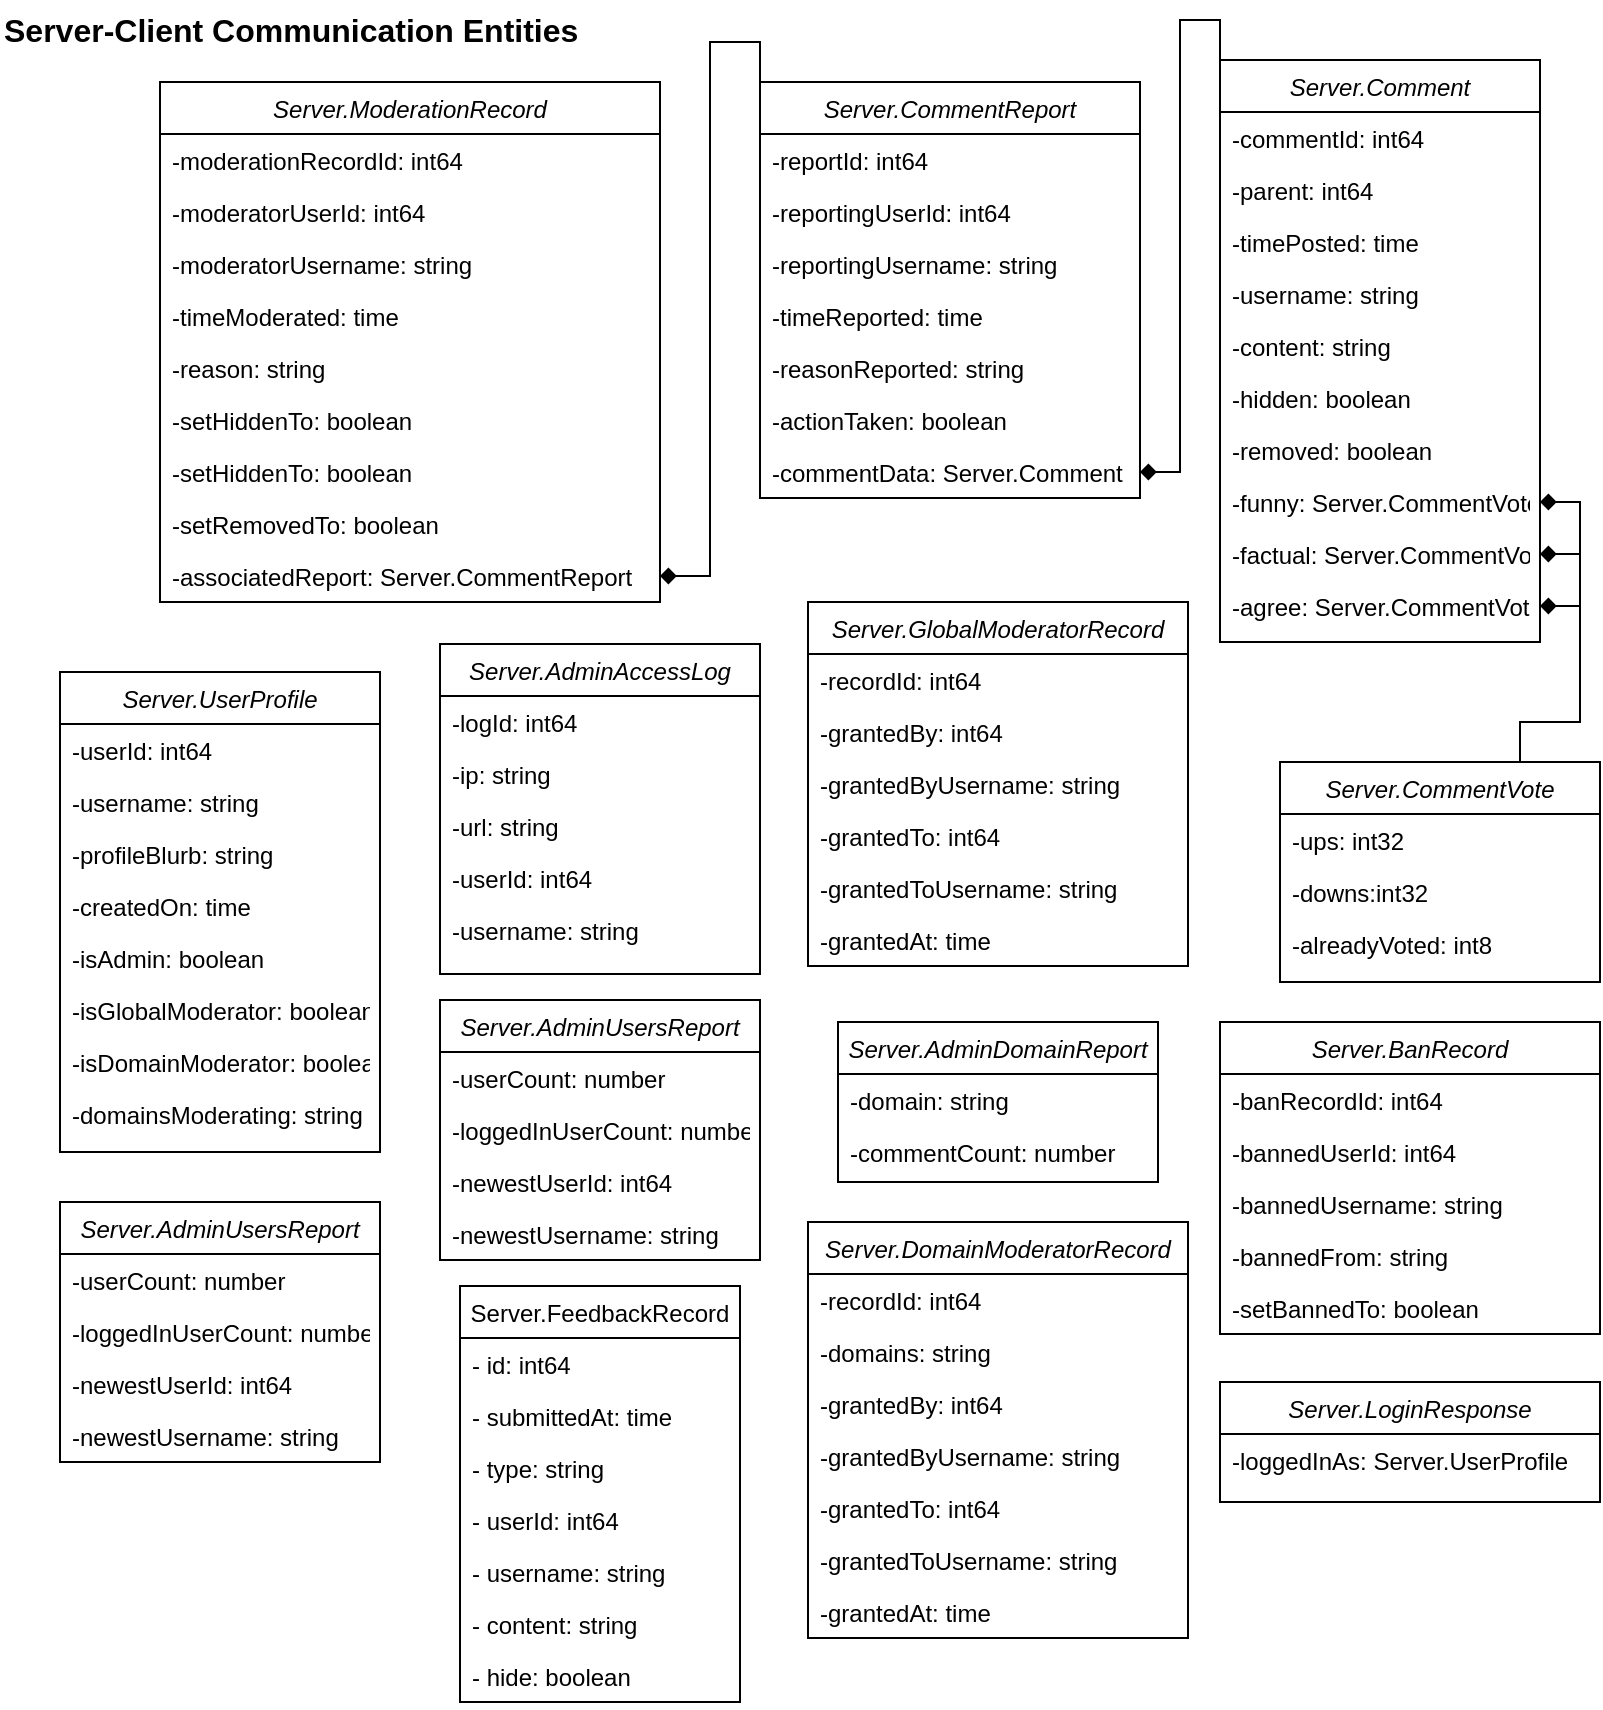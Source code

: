 <mxfile version="20.5.3" type="device"><diagram id="C5RBs43oDa-KdzZeNtuy" name="Page-1"><mxGraphModel dx="495" dy="511" grid="1" gridSize="10" guides="1" tooltips="1" connect="1" arrows="1" fold="1" page="1" pageScale="1" pageWidth="827" pageHeight="1169" math="0" shadow="0"><root><mxCell id="WIyWlLk6GJQsqaUBKTNV-0"/><mxCell id="WIyWlLk6GJQsqaUBKTNV-1" parent="WIyWlLk6GJQsqaUBKTNV-0"/><mxCell id="zkfFHV4jXpPFQw0GAbJ--0" value="Server.CommentVote" style="swimlane;fontStyle=2;align=center;verticalAlign=top;childLayout=stackLayout;horizontal=1;startSize=26;horizontalStack=0;resizeParent=1;resizeLast=0;collapsible=1;marginBottom=0;rounded=0;shadow=0;strokeWidth=1;" parent="WIyWlLk6GJQsqaUBKTNV-1" vertex="1"><mxGeometry x="650" y="390" width="160" height="110" as="geometry"><mxRectangle x="230" y="140" width="160" height="26" as="alternateBounds"/></mxGeometry></mxCell><mxCell id="zkfFHV4jXpPFQw0GAbJ--1" value="-ups: int32" style="text;align=left;verticalAlign=top;spacingLeft=4;spacingRight=4;overflow=hidden;rotatable=0;points=[[0,0.5],[1,0.5]];portConstraint=eastwest;" parent="zkfFHV4jXpPFQw0GAbJ--0" vertex="1"><mxGeometry y="26" width="160" height="26" as="geometry"/></mxCell><mxCell id="zkfFHV4jXpPFQw0GAbJ--2" value="-downs:int32" style="text;align=left;verticalAlign=top;spacingLeft=4;spacingRight=4;overflow=hidden;rotatable=0;points=[[0,0.5],[1,0.5]];portConstraint=eastwest;rounded=0;shadow=0;html=0;" parent="zkfFHV4jXpPFQw0GAbJ--0" vertex="1"><mxGeometry y="52" width="160" height="26" as="geometry"/></mxCell><mxCell id="zkfFHV4jXpPFQw0GAbJ--3" value="-alreadyVoted: int8" style="text;align=left;verticalAlign=top;spacingLeft=4;spacingRight=4;overflow=hidden;rotatable=0;points=[[0,0.5],[1,0.5]];portConstraint=eastwest;rounded=0;shadow=0;html=0;" parent="zkfFHV4jXpPFQw0GAbJ--0" vertex="1"><mxGeometry y="78" width="160" height="26" as="geometry"/></mxCell><mxCell id="68o97sWEGDlnoAsk_kCn-0" value="Server.Comment" style="swimlane;fontStyle=2;align=center;verticalAlign=top;childLayout=stackLayout;horizontal=1;startSize=26;horizontalStack=0;resizeParent=1;resizeLast=0;collapsible=1;marginBottom=0;rounded=0;shadow=0;strokeWidth=1;" parent="WIyWlLk6GJQsqaUBKTNV-1" vertex="1"><mxGeometry x="620" y="39" width="160" height="291" as="geometry"><mxRectangle x="230" y="140" width="160" height="26" as="alternateBounds"/></mxGeometry></mxCell><mxCell id="68o97sWEGDlnoAsk_kCn-1" value="-commentId: int64" style="text;align=left;verticalAlign=top;spacingLeft=4;spacingRight=4;overflow=hidden;rotatable=0;points=[[0,0.5],[1,0.5]];portConstraint=eastwest;" parent="68o97sWEGDlnoAsk_kCn-0" vertex="1"><mxGeometry y="26" width="160" height="26" as="geometry"/></mxCell><mxCell id="68o97sWEGDlnoAsk_kCn-15" value="-parent: int64" style="text;align=left;verticalAlign=top;spacingLeft=4;spacingRight=4;overflow=hidden;rotatable=0;points=[[0,0.5],[1,0.5]];portConstraint=eastwest;rounded=0;shadow=0;html=0;" parent="68o97sWEGDlnoAsk_kCn-0" vertex="1"><mxGeometry y="52" width="160" height="26" as="geometry"/></mxCell><mxCell id="68o97sWEGDlnoAsk_kCn-2" value="-timePosted: time" style="text;align=left;verticalAlign=top;spacingLeft=4;spacingRight=4;overflow=hidden;rotatable=0;points=[[0,0.5],[1,0.5]];portConstraint=eastwest;rounded=0;shadow=0;html=0;" parent="68o97sWEGDlnoAsk_kCn-0" vertex="1"><mxGeometry y="78" width="160" height="26" as="geometry"/></mxCell><mxCell id="68o97sWEGDlnoAsk_kCn-3" value="-username: string" style="text;align=left;verticalAlign=top;spacingLeft=4;spacingRight=4;overflow=hidden;rotatable=0;points=[[0,0.5],[1,0.5]];portConstraint=eastwest;rounded=0;shadow=0;html=0;" parent="68o97sWEGDlnoAsk_kCn-0" vertex="1"><mxGeometry y="104" width="160" height="26" as="geometry"/></mxCell><mxCell id="68o97sWEGDlnoAsk_kCn-4" value="-content: string" style="text;align=left;verticalAlign=top;spacingLeft=4;spacingRight=4;overflow=hidden;rotatable=0;points=[[0,0.5],[1,0.5]];portConstraint=eastwest;rounded=0;shadow=0;html=0;" parent="68o97sWEGDlnoAsk_kCn-0" vertex="1"><mxGeometry y="130" width="160" height="26" as="geometry"/></mxCell><mxCell id="68o97sWEGDlnoAsk_kCn-5" value="-hidden: boolean" style="text;align=left;verticalAlign=top;spacingLeft=4;spacingRight=4;overflow=hidden;rotatable=0;points=[[0,0.5],[1,0.5]];portConstraint=eastwest;rounded=0;shadow=0;html=0;" parent="68o97sWEGDlnoAsk_kCn-0" vertex="1"><mxGeometry y="156" width="160" height="26" as="geometry"/></mxCell><mxCell id="68o97sWEGDlnoAsk_kCn-6" value="-removed: boolean" style="text;align=left;verticalAlign=top;spacingLeft=4;spacingRight=4;overflow=hidden;rotatable=0;points=[[0,0.5],[1,0.5]];portConstraint=eastwest;rounded=0;shadow=0;html=0;" parent="68o97sWEGDlnoAsk_kCn-0" vertex="1"><mxGeometry y="182" width="160" height="26" as="geometry"/></mxCell><mxCell id="68o97sWEGDlnoAsk_kCn-7" value="-funny: Server.CommentVote" style="text;align=left;verticalAlign=top;spacingLeft=4;spacingRight=4;overflow=hidden;rotatable=0;points=[[0,0.5],[1,0.5]];portConstraint=eastwest;rounded=0;shadow=0;html=0;" parent="68o97sWEGDlnoAsk_kCn-0" vertex="1"><mxGeometry y="208" width="160" height="26" as="geometry"/></mxCell><mxCell id="68o97sWEGDlnoAsk_kCn-9" value="-factual: Server.CommentVote" style="text;align=left;verticalAlign=top;spacingLeft=4;spacingRight=4;overflow=hidden;rotatable=0;points=[[0,0.5],[1,0.5]];portConstraint=eastwest;rounded=0;shadow=0;html=0;" parent="68o97sWEGDlnoAsk_kCn-0" vertex="1"><mxGeometry y="234" width="160" height="26" as="geometry"/></mxCell><mxCell id="68o97sWEGDlnoAsk_kCn-10" value="-agree: Server.CommentVote" style="text;align=left;verticalAlign=top;spacingLeft=4;spacingRight=4;overflow=hidden;rotatable=0;points=[[0,0.5],[1,0.5]];portConstraint=eastwest;rounded=0;shadow=0;html=0;" parent="68o97sWEGDlnoAsk_kCn-0" vertex="1"><mxGeometry y="260" width="160" height="26" as="geometry"/></mxCell><mxCell id="68o97sWEGDlnoAsk_kCn-11" value="Server.CommentReport" style="swimlane;fontStyle=2;align=center;verticalAlign=top;childLayout=stackLayout;horizontal=1;startSize=26;horizontalStack=0;resizeParent=1;resizeLast=0;collapsible=1;marginBottom=0;rounded=0;shadow=0;strokeWidth=1;" parent="WIyWlLk6GJQsqaUBKTNV-1" vertex="1"><mxGeometry x="390" y="50" width="190" height="208" as="geometry"><mxRectangle x="230" y="140" width="160" height="26" as="alternateBounds"/></mxGeometry></mxCell><mxCell id="68o97sWEGDlnoAsk_kCn-12" value="-reportId: int64" style="text;align=left;verticalAlign=top;spacingLeft=4;spacingRight=4;overflow=hidden;rotatable=0;points=[[0,0.5],[1,0.5]];portConstraint=eastwest;" parent="68o97sWEGDlnoAsk_kCn-11" vertex="1"><mxGeometry y="26" width="190" height="26" as="geometry"/></mxCell><mxCell id="68o97sWEGDlnoAsk_kCn-13" value="-reportingUserId: int64" style="text;align=left;verticalAlign=top;spacingLeft=4;spacingRight=4;overflow=hidden;rotatable=0;points=[[0,0.5],[1,0.5]];portConstraint=eastwest;rounded=0;shadow=0;html=0;" parent="68o97sWEGDlnoAsk_kCn-11" vertex="1"><mxGeometry y="52" width="190" height="26" as="geometry"/></mxCell><mxCell id="68o97sWEGDlnoAsk_kCn-14" value="-reportingUsername: string" style="text;align=left;verticalAlign=top;spacingLeft=4;spacingRight=4;overflow=hidden;rotatable=0;points=[[0,0.5],[1,0.5]];portConstraint=eastwest;rounded=0;shadow=0;html=0;" parent="68o97sWEGDlnoAsk_kCn-11" vertex="1"><mxGeometry y="78" width="190" height="26" as="geometry"/></mxCell><mxCell id="68o97sWEGDlnoAsk_kCn-16" value="-timeReported: time" style="text;align=left;verticalAlign=top;spacingLeft=4;spacingRight=4;overflow=hidden;rotatable=0;points=[[0,0.5],[1,0.5]];portConstraint=eastwest;rounded=0;shadow=0;html=0;" parent="68o97sWEGDlnoAsk_kCn-11" vertex="1"><mxGeometry y="104" width="190" height="26" as="geometry"/></mxCell><mxCell id="68o97sWEGDlnoAsk_kCn-17" value="-reasonReported: string" style="text;align=left;verticalAlign=top;spacingLeft=4;spacingRight=4;overflow=hidden;rotatable=0;points=[[0,0.5],[1,0.5]];portConstraint=eastwest;rounded=0;shadow=0;html=0;" parent="68o97sWEGDlnoAsk_kCn-11" vertex="1"><mxGeometry y="130" width="190" height="26" as="geometry"/></mxCell><mxCell id="68o97sWEGDlnoAsk_kCn-18" value="-actionTaken: boolean" style="text;align=left;verticalAlign=top;spacingLeft=4;spacingRight=4;overflow=hidden;rotatable=0;points=[[0,0.5],[1,0.5]];portConstraint=eastwest;rounded=0;shadow=0;html=0;" parent="68o97sWEGDlnoAsk_kCn-11" vertex="1"><mxGeometry y="156" width="190" height="26" as="geometry"/></mxCell><mxCell id="68o97sWEGDlnoAsk_kCn-19" value="-commentData: Server.Comment" style="text;align=left;verticalAlign=top;spacingLeft=4;spacingRight=4;overflow=hidden;rotatable=0;points=[[0,0.5],[1,0.5]];portConstraint=eastwest;rounded=0;shadow=0;html=0;" parent="68o97sWEGDlnoAsk_kCn-11" vertex="1"><mxGeometry y="182" width="190" height="26" as="geometry"/></mxCell><mxCell id="68o97sWEGDlnoAsk_kCn-20" value="Server.ModerationRecord" style="swimlane;fontStyle=2;align=center;verticalAlign=top;childLayout=stackLayout;horizontal=1;startSize=26;horizontalStack=0;resizeParent=1;resizeLast=0;collapsible=1;marginBottom=0;rounded=0;shadow=0;strokeWidth=1;" parent="WIyWlLk6GJQsqaUBKTNV-1" vertex="1"><mxGeometry x="90" y="50" width="250" height="260" as="geometry"><mxRectangle x="230" y="140" width="160" height="26" as="alternateBounds"/></mxGeometry></mxCell><mxCell id="68o97sWEGDlnoAsk_kCn-21" value="-moderationRecordId: int64" style="text;align=left;verticalAlign=top;spacingLeft=4;spacingRight=4;overflow=hidden;rotatable=0;points=[[0,0.5],[1,0.5]];portConstraint=eastwest;" parent="68o97sWEGDlnoAsk_kCn-20" vertex="1"><mxGeometry y="26" width="250" height="26" as="geometry"/></mxCell><mxCell id="68o97sWEGDlnoAsk_kCn-22" value="-moderatorUserId: int64" style="text;align=left;verticalAlign=top;spacingLeft=4;spacingRight=4;overflow=hidden;rotatable=0;points=[[0,0.5],[1,0.5]];portConstraint=eastwest;rounded=0;shadow=0;html=0;" parent="68o97sWEGDlnoAsk_kCn-20" vertex="1"><mxGeometry y="52" width="250" height="26" as="geometry"/></mxCell><mxCell id="68o97sWEGDlnoAsk_kCn-23" value="-moderatorUsername: string" style="text;align=left;verticalAlign=top;spacingLeft=4;spacingRight=4;overflow=hidden;rotatable=0;points=[[0,0.5],[1,0.5]];portConstraint=eastwest;rounded=0;shadow=0;html=0;" parent="68o97sWEGDlnoAsk_kCn-20" vertex="1"><mxGeometry y="78" width="250" height="26" as="geometry"/></mxCell><mxCell id="68o97sWEGDlnoAsk_kCn-24" value="-timeModerated: time" style="text;align=left;verticalAlign=top;spacingLeft=4;spacingRight=4;overflow=hidden;rotatable=0;points=[[0,0.5],[1,0.5]];portConstraint=eastwest;rounded=0;shadow=0;html=0;" parent="68o97sWEGDlnoAsk_kCn-20" vertex="1"><mxGeometry y="104" width="250" height="26" as="geometry"/></mxCell><mxCell id="68o97sWEGDlnoAsk_kCn-25" value="-reason: string" style="text;align=left;verticalAlign=top;spacingLeft=4;spacingRight=4;overflow=hidden;rotatable=0;points=[[0,0.5],[1,0.5]];portConstraint=eastwest;rounded=0;shadow=0;html=0;" parent="68o97sWEGDlnoAsk_kCn-20" vertex="1"><mxGeometry y="130" width="250" height="26" as="geometry"/></mxCell><mxCell id="68o97sWEGDlnoAsk_kCn-26" value="-setHiddenTo: boolean" style="text;align=left;verticalAlign=top;spacingLeft=4;spacingRight=4;overflow=hidden;rotatable=0;points=[[0,0.5],[1,0.5]];portConstraint=eastwest;rounded=0;shadow=0;html=0;" parent="68o97sWEGDlnoAsk_kCn-20" vertex="1"><mxGeometry y="156" width="250" height="26" as="geometry"/></mxCell><mxCell id="68o97sWEGDlnoAsk_kCn-29" value="-setHiddenTo: boolean" style="text;align=left;verticalAlign=top;spacingLeft=4;spacingRight=4;overflow=hidden;rotatable=0;points=[[0,0.5],[1,0.5]];portConstraint=eastwest;rounded=0;shadow=0;html=0;" parent="68o97sWEGDlnoAsk_kCn-20" vertex="1"><mxGeometry y="182" width="250" height="26" as="geometry"/></mxCell><mxCell id="68o97sWEGDlnoAsk_kCn-28" value="-setRemovedTo: boolean" style="text;align=left;verticalAlign=top;spacingLeft=4;spacingRight=4;overflow=hidden;rotatable=0;points=[[0,0.5],[1,0.5]];portConstraint=eastwest;rounded=0;shadow=0;html=0;" parent="68o97sWEGDlnoAsk_kCn-20" vertex="1"><mxGeometry y="208" width="250" height="26" as="geometry"/></mxCell><mxCell id="68o97sWEGDlnoAsk_kCn-27" value="-associatedReport: Server.CommentReport" style="text;align=left;verticalAlign=top;spacingLeft=4;spacingRight=4;overflow=hidden;rotatable=0;points=[[0,0.5],[1,0.5]];portConstraint=eastwest;rounded=0;shadow=0;html=0;" parent="68o97sWEGDlnoAsk_kCn-20" vertex="1"><mxGeometry y="234" width="250" height="26" as="geometry"/></mxCell><mxCell id="68o97sWEGDlnoAsk_kCn-30" value="Server.UserProfile" style="swimlane;fontStyle=2;align=center;verticalAlign=top;childLayout=stackLayout;horizontal=1;startSize=26;horizontalStack=0;resizeParent=1;resizeLast=0;collapsible=1;marginBottom=0;rounded=0;shadow=0;strokeWidth=1;" parent="WIyWlLk6GJQsqaUBKTNV-1" vertex="1"><mxGeometry x="40" y="345" width="160" height="240" as="geometry"><mxRectangle x="230" y="140" width="160" height="26" as="alternateBounds"/></mxGeometry></mxCell><mxCell id="68o97sWEGDlnoAsk_kCn-31" value="-userId: int64" style="text;align=left;verticalAlign=top;spacingLeft=4;spacingRight=4;overflow=hidden;rotatable=0;points=[[0,0.5],[1,0.5]];portConstraint=eastwest;" parent="68o97sWEGDlnoAsk_kCn-30" vertex="1"><mxGeometry y="26" width="160" height="26" as="geometry"/></mxCell><mxCell id="68o97sWEGDlnoAsk_kCn-32" value="-username: string" style="text;align=left;verticalAlign=top;spacingLeft=4;spacingRight=4;overflow=hidden;rotatable=0;points=[[0,0.5],[1,0.5]];portConstraint=eastwest;rounded=0;shadow=0;html=0;" parent="68o97sWEGDlnoAsk_kCn-30" vertex="1"><mxGeometry y="52" width="160" height="26" as="geometry"/></mxCell><mxCell id="68o97sWEGDlnoAsk_kCn-33" value="-profileBlurb: string" style="text;align=left;verticalAlign=top;spacingLeft=4;spacingRight=4;overflow=hidden;rotatable=0;points=[[0,0.5],[1,0.5]];portConstraint=eastwest;rounded=0;shadow=0;html=0;" parent="68o97sWEGDlnoAsk_kCn-30" vertex="1"><mxGeometry y="78" width="160" height="26" as="geometry"/></mxCell><mxCell id="68o97sWEGDlnoAsk_kCn-34" value="-createdOn: time" style="text;align=left;verticalAlign=top;spacingLeft=4;spacingRight=4;overflow=hidden;rotatable=0;points=[[0,0.5],[1,0.5]];portConstraint=eastwest;rounded=0;shadow=0;html=0;" parent="68o97sWEGDlnoAsk_kCn-30" vertex="1"><mxGeometry y="104" width="160" height="26" as="geometry"/></mxCell><mxCell id="68o97sWEGDlnoAsk_kCn-35" value="-isAdmin: boolean" style="text;align=left;verticalAlign=top;spacingLeft=4;spacingRight=4;overflow=hidden;rotatable=0;points=[[0,0.5],[1,0.5]];portConstraint=eastwest;rounded=0;shadow=0;html=0;" parent="68o97sWEGDlnoAsk_kCn-30" vertex="1"><mxGeometry y="130" width="160" height="26" as="geometry"/></mxCell><mxCell id="68o97sWEGDlnoAsk_kCn-36" value="-isGlobalModerator: boolean" style="text;align=left;verticalAlign=top;spacingLeft=4;spacingRight=4;overflow=hidden;rotatable=0;points=[[0,0.5],[1,0.5]];portConstraint=eastwest;rounded=0;shadow=0;html=0;" parent="68o97sWEGDlnoAsk_kCn-30" vertex="1"><mxGeometry y="156" width="160" height="26" as="geometry"/></mxCell><mxCell id="68o97sWEGDlnoAsk_kCn-37" value="-isDomainModerator: boolean" style="text;align=left;verticalAlign=top;spacingLeft=4;spacingRight=4;overflow=hidden;rotatable=0;points=[[0,0.5],[1,0.5]];portConstraint=eastwest;rounded=0;shadow=0;html=0;" parent="68o97sWEGDlnoAsk_kCn-30" vertex="1"><mxGeometry y="182" width="160" height="26" as="geometry"/></mxCell><mxCell id="68o97sWEGDlnoAsk_kCn-38" value="-domainsModerating: string" style="text;align=left;verticalAlign=top;spacingLeft=4;spacingRight=4;overflow=hidden;rotatable=0;points=[[0,0.5],[1,0.5]];portConstraint=eastwest;rounded=0;shadow=0;html=0;" parent="68o97sWEGDlnoAsk_kCn-30" vertex="1"><mxGeometry y="208" width="160" height="26" as="geometry"/></mxCell><mxCell id="68o97sWEGDlnoAsk_kCn-42" value="Server.AdminAccessLog" style="swimlane;fontStyle=2;align=center;verticalAlign=top;childLayout=stackLayout;horizontal=1;startSize=26;horizontalStack=0;resizeParent=1;resizeLast=0;collapsible=1;marginBottom=0;rounded=0;shadow=0;strokeWidth=1;" parent="WIyWlLk6GJQsqaUBKTNV-1" vertex="1"><mxGeometry x="230" y="331" width="160" height="165" as="geometry"><mxRectangle x="230" y="140" width="160" height="26" as="alternateBounds"/></mxGeometry></mxCell><mxCell id="68o97sWEGDlnoAsk_kCn-43" value="-logId: int64" style="text;align=left;verticalAlign=top;spacingLeft=4;spacingRight=4;overflow=hidden;rotatable=0;points=[[0,0.5],[1,0.5]];portConstraint=eastwest;" parent="68o97sWEGDlnoAsk_kCn-42" vertex="1"><mxGeometry y="26" width="160" height="26" as="geometry"/></mxCell><mxCell id="68o97sWEGDlnoAsk_kCn-44" value="-ip: string" style="text;align=left;verticalAlign=top;spacingLeft=4;spacingRight=4;overflow=hidden;rotatable=0;points=[[0,0.5],[1,0.5]];portConstraint=eastwest;rounded=0;shadow=0;html=0;" parent="68o97sWEGDlnoAsk_kCn-42" vertex="1"><mxGeometry y="52" width="160" height="26" as="geometry"/></mxCell><mxCell id="68o97sWEGDlnoAsk_kCn-45" value="-url: string" style="text;align=left;verticalAlign=top;spacingLeft=4;spacingRight=4;overflow=hidden;rotatable=0;points=[[0,0.5],[1,0.5]];portConstraint=eastwest;rounded=0;shadow=0;html=0;" parent="68o97sWEGDlnoAsk_kCn-42" vertex="1"><mxGeometry y="78" width="160" height="26" as="geometry"/></mxCell><mxCell id="68o97sWEGDlnoAsk_kCn-46" value="-userId: int64" style="text;align=left;verticalAlign=top;spacingLeft=4;spacingRight=4;overflow=hidden;rotatable=0;points=[[0,0.5],[1,0.5]];portConstraint=eastwest;rounded=0;shadow=0;html=0;" parent="68o97sWEGDlnoAsk_kCn-42" vertex="1"><mxGeometry y="104" width="160" height="26" as="geometry"/></mxCell><mxCell id="68o97sWEGDlnoAsk_kCn-47" value="-username: string" style="text;align=left;verticalAlign=top;spacingLeft=4;spacingRight=4;overflow=hidden;rotatable=0;points=[[0,0.5],[1,0.5]];portConstraint=eastwest;rounded=0;shadow=0;html=0;" parent="68o97sWEGDlnoAsk_kCn-42" vertex="1"><mxGeometry y="130" width="160" height="26" as="geometry"/></mxCell><mxCell id="68o97sWEGDlnoAsk_kCn-51" value="Server.AdminDomainReport" style="swimlane;fontStyle=2;align=center;verticalAlign=top;childLayout=stackLayout;horizontal=1;startSize=26;horizontalStack=0;resizeParent=1;resizeLast=0;collapsible=1;marginBottom=0;rounded=0;shadow=0;strokeWidth=1;" parent="WIyWlLk6GJQsqaUBKTNV-1" vertex="1"><mxGeometry x="429" y="520" width="160" height="80" as="geometry"><mxRectangle x="230" y="140" width="160" height="26" as="alternateBounds"/></mxGeometry></mxCell><mxCell id="68o97sWEGDlnoAsk_kCn-52" value="-domain: string" style="text;align=left;verticalAlign=top;spacingLeft=4;spacingRight=4;overflow=hidden;rotatable=0;points=[[0,0.5],[1,0.5]];portConstraint=eastwest;" parent="68o97sWEGDlnoAsk_kCn-51" vertex="1"><mxGeometry y="26" width="160" height="26" as="geometry"/></mxCell><mxCell id="68o97sWEGDlnoAsk_kCn-53" value="-commentCount: number" style="text;align=left;verticalAlign=top;spacingLeft=4;spacingRight=4;overflow=hidden;rotatable=0;points=[[0,0.5],[1,0.5]];portConstraint=eastwest;rounded=0;shadow=0;html=0;" parent="68o97sWEGDlnoAsk_kCn-51" vertex="1"><mxGeometry y="52" width="160" height="26" as="geometry"/></mxCell><mxCell id="68o97sWEGDlnoAsk_kCn-57" value="Server.AdminUsersReport" style="swimlane;fontStyle=2;align=center;verticalAlign=top;childLayout=stackLayout;horizontal=1;startSize=26;horizontalStack=0;resizeParent=1;resizeLast=0;collapsible=1;marginBottom=0;rounded=0;shadow=0;strokeWidth=1;" parent="WIyWlLk6GJQsqaUBKTNV-1" vertex="1"><mxGeometry x="230" y="509" width="160" height="130" as="geometry"><mxRectangle x="230" y="140" width="160" height="26" as="alternateBounds"/></mxGeometry></mxCell><mxCell id="68o97sWEGDlnoAsk_kCn-58" value="-userCount: number" style="text;align=left;verticalAlign=top;spacingLeft=4;spacingRight=4;overflow=hidden;rotatable=0;points=[[0,0.5],[1,0.5]];portConstraint=eastwest;" parent="68o97sWEGDlnoAsk_kCn-57" vertex="1"><mxGeometry y="26" width="160" height="26" as="geometry"/></mxCell><mxCell id="68o97sWEGDlnoAsk_kCn-59" value="-loggedInUserCount: number" style="text;align=left;verticalAlign=top;spacingLeft=4;spacingRight=4;overflow=hidden;rotatable=0;points=[[0,0.5],[1,0.5]];portConstraint=eastwest;rounded=0;shadow=0;html=0;" parent="68o97sWEGDlnoAsk_kCn-57" vertex="1"><mxGeometry y="52" width="160" height="26" as="geometry"/></mxCell><mxCell id="68o97sWEGDlnoAsk_kCn-60" value="-newestUserId: int64" style="text;align=left;verticalAlign=top;spacingLeft=4;spacingRight=4;overflow=hidden;rotatable=0;points=[[0,0.5],[1,0.5]];portConstraint=eastwest;rounded=0;shadow=0;html=0;" parent="68o97sWEGDlnoAsk_kCn-57" vertex="1"><mxGeometry y="78" width="160" height="26" as="geometry"/></mxCell><mxCell id="68o97sWEGDlnoAsk_kCn-61" value="-newestUsername: string" style="text;align=left;verticalAlign=top;spacingLeft=4;spacingRight=4;overflow=hidden;rotatable=0;points=[[0,0.5],[1,0.5]];portConstraint=eastwest;rounded=0;shadow=0;html=0;" parent="68o97sWEGDlnoAsk_kCn-57" vertex="1"><mxGeometry y="104" width="160" height="26" as="geometry"/></mxCell><mxCell id="68o97sWEGDlnoAsk_kCn-63" value="Server.AdminUsersReport" style="swimlane;fontStyle=2;align=center;verticalAlign=top;childLayout=stackLayout;horizontal=1;startSize=26;horizontalStack=0;resizeParent=1;resizeLast=0;collapsible=1;marginBottom=0;rounded=0;shadow=0;strokeWidth=1;" parent="WIyWlLk6GJQsqaUBKTNV-1" vertex="1"><mxGeometry x="40" y="610" width="160" height="130" as="geometry"><mxRectangle x="230" y="140" width="160" height="26" as="alternateBounds"/></mxGeometry></mxCell><mxCell id="68o97sWEGDlnoAsk_kCn-64" value="-userCount: number" style="text;align=left;verticalAlign=top;spacingLeft=4;spacingRight=4;overflow=hidden;rotatable=0;points=[[0,0.5],[1,0.5]];portConstraint=eastwest;" parent="68o97sWEGDlnoAsk_kCn-63" vertex="1"><mxGeometry y="26" width="160" height="26" as="geometry"/></mxCell><mxCell id="68o97sWEGDlnoAsk_kCn-65" value="-loggedInUserCount: number" style="text;align=left;verticalAlign=top;spacingLeft=4;spacingRight=4;overflow=hidden;rotatable=0;points=[[0,0.5],[1,0.5]];portConstraint=eastwest;rounded=0;shadow=0;html=0;" parent="68o97sWEGDlnoAsk_kCn-63" vertex="1"><mxGeometry y="52" width="160" height="26" as="geometry"/></mxCell><mxCell id="68o97sWEGDlnoAsk_kCn-66" value="-newestUserId: int64" style="text;align=left;verticalAlign=top;spacingLeft=4;spacingRight=4;overflow=hidden;rotatable=0;points=[[0,0.5],[1,0.5]];portConstraint=eastwest;rounded=0;shadow=0;html=0;" parent="68o97sWEGDlnoAsk_kCn-63" vertex="1"><mxGeometry y="78" width="160" height="26" as="geometry"/></mxCell><mxCell id="68o97sWEGDlnoAsk_kCn-67" value="-newestUsername: string" style="text;align=left;verticalAlign=top;spacingLeft=4;spacingRight=4;overflow=hidden;rotatable=0;points=[[0,0.5],[1,0.5]];portConstraint=eastwest;rounded=0;shadow=0;html=0;" parent="68o97sWEGDlnoAsk_kCn-63" vertex="1"><mxGeometry y="104" width="160" height="26" as="geometry"/></mxCell><mxCell id="68o97sWEGDlnoAsk_kCn-68" value="Server.GlobalModeratorRecord" style="swimlane;fontStyle=2;align=center;verticalAlign=top;childLayout=stackLayout;horizontal=1;startSize=26;horizontalStack=0;resizeParent=1;resizeLast=0;collapsible=1;marginBottom=0;rounded=0;shadow=0;strokeWidth=1;" parent="WIyWlLk6GJQsqaUBKTNV-1" vertex="1"><mxGeometry x="414" y="310" width="190" height="182" as="geometry"><mxRectangle x="230" y="140" width="160" height="26" as="alternateBounds"/></mxGeometry></mxCell><mxCell id="68o97sWEGDlnoAsk_kCn-69" value="-recordId: int64" style="text;align=left;verticalAlign=top;spacingLeft=4;spacingRight=4;overflow=hidden;rotatable=0;points=[[0,0.5],[1,0.5]];portConstraint=eastwest;" parent="68o97sWEGDlnoAsk_kCn-68" vertex="1"><mxGeometry y="26" width="190" height="26" as="geometry"/></mxCell><mxCell id="68o97sWEGDlnoAsk_kCn-70" value="-grantedBy: int64" style="text;align=left;verticalAlign=top;spacingLeft=4;spacingRight=4;overflow=hidden;rotatable=0;points=[[0,0.5],[1,0.5]];portConstraint=eastwest;rounded=0;shadow=0;html=0;" parent="68o97sWEGDlnoAsk_kCn-68" vertex="1"><mxGeometry y="52" width="190" height="26" as="geometry"/></mxCell><mxCell id="68o97sWEGDlnoAsk_kCn-71" value="-grantedByUsername: string" style="text;align=left;verticalAlign=top;spacingLeft=4;spacingRight=4;overflow=hidden;rotatable=0;points=[[0,0.5],[1,0.5]];portConstraint=eastwest;rounded=0;shadow=0;html=0;" parent="68o97sWEGDlnoAsk_kCn-68" vertex="1"><mxGeometry y="78" width="190" height="26" as="geometry"/></mxCell><mxCell id="68o97sWEGDlnoAsk_kCn-72" value="-grantedTo: int64" style="text;align=left;verticalAlign=top;spacingLeft=4;spacingRight=4;overflow=hidden;rotatable=0;points=[[0,0.5],[1,0.5]];portConstraint=eastwest;rounded=0;shadow=0;html=0;" parent="68o97sWEGDlnoAsk_kCn-68" vertex="1"><mxGeometry y="104" width="190" height="26" as="geometry"/></mxCell><mxCell id="68o97sWEGDlnoAsk_kCn-73" value="-grantedToUsername: string" style="text;align=left;verticalAlign=top;spacingLeft=4;spacingRight=4;overflow=hidden;rotatable=0;points=[[0,0.5],[1,0.5]];portConstraint=eastwest;rounded=0;shadow=0;html=0;" parent="68o97sWEGDlnoAsk_kCn-68" vertex="1"><mxGeometry y="130" width="190" height="26" as="geometry"/></mxCell><mxCell id="68o97sWEGDlnoAsk_kCn-74" value="-grantedAt: time" style="text;align=left;verticalAlign=top;spacingLeft=4;spacingRight=4;overflow=hidden;rotatable=0;points=[[0,0.5],[1,0.5]];portConstraint=eastwest;rounded=0;shadow=0;html=0;" parent="68o97sWEGDlnoAsk_kCn-68" vertex="1"><mxGeometry y="156" width="190" height="26" as="geometry"/></mxCell><mxCell id="68o97sWEGDlnoAsk_kCn-77" value="Server.DomainModeratorRecord" style="swimlane;fontStyle=2;align=center;verticalAlign=top;childLayout=stackLayout;horizontal=1;startSize=26;horizontalStack=0;resizeParent=1;resizeLast=0;collapsible=1;marginBottom=0;rounded=0;shadow=0;strokeWidth=1;" parent="WIyWlLk6GJQsqaUBKTNV-1" vertex="1"><mxGeometry x="414" y="620" width="190" height="208" as="geometry"><mxRectangle x="230" y="140" width="160" height="26" as="alternateBounds"/></mxGeometry></mxCell><mxCell id="68o97sWEGDlnoAsk_kCn-78" value="-recordId: int64" style="text;align=left;verticalAlign=top;spacingLeft=4;spacingRight=4;overflow=hidden;rotatable=0;points=[[0,0.5],[1,0.5]];portConstraint=eastwest;" parent="68o97sWEGDlnoAsk_kCn-77" vertex="1"><mxGeometry y="26" width="190" height="26" as="geometry"/></mxCell><mxCell id="68o97sWEGDlnoAsk_kCn-79" value="-domains: string" style="text;align=left;verticalAlign=top;spacingLeft=4;spacingRight=4;overflow=hidden;rotatable=0;points=[[0,0.5],[1,0.5]];portConstraint=eastwest;rounded=0;shadow=0;html=0;" parent="68o97sWEGDlnoAsk_kCn-77" vertex="1"><mxGeometry y="52" width="190" height="26" as="geometry"/></mxCell><mxCell id="68o97sWEGDlnoAsk_kCn-80" value="-grantedBy: int64" style="text;align=left;verticalAlign=top;spacingLeft=4;spacingRight=4;overflow=hidden;rotatable=0;points=[[0,0.5],[1,0.5]];portConstraint=eastwest;rounded=0;shadow=0;html=0;" parent="68o97sWEGDlnoAsk_kCn-77" vertex="1"><mxGeometry y="78" width="190" height="26" as="geometry"/></mxCell><mxCell id="68o97sWEGDlnoAsk_kCn-81" value="-grantedByUsername: string" style="text;align=left;verticalAlign=top;spacingLeft=4;spacingRight=4;overflow=hidden;rotatable=0;points=[[0,0.5],[1,0.5]];portConstraint=eastwest;rounded=0;shadow=0;html=0;" parent="68o97sWEGDlnoAsk_kCn-77" vertex="1"><mxGeometry y="104" width="190" height="26" as="geometry"/></mxCell><mxCell id="68o97sWEGDlnoAsk_kCn-82" value="-grantedTo: int64" style="text;align=left;verticalAlign=top;spacingLeft=4;spacingRight=4;overflow=hidden;rotatable=0;points=[[0,0.5],[1,0.5]];portConstraint=eastwest;rounded=0;shadow=0;html=0;" parent="68o97sWEGDlnoAsk_kCn-77" vertex="1"><mxGeometry y="130" width="190" height="26" as="geometry"/></mxCell><mxCell id="68o97sWEGDlnoAsk_kCn-83" value="-grantedToUsername: string" style="text;align=left;verticalAlign=top;spacingLeft=4;spacingRight=4;overflow=hidden;rotatable=0;points=[[0,0.5],[1,0.5]];portConstraint=eastwest;rounded=0;shadow=0;html=0;" parent="68o97sWEGDlnoAsk_kCn-77" vertex="1"><mxGeometry y="156" width="190" height="26" as="geometry"/></mxCell><mxCell id="68o97sWEGDlnoAsk_kCn-84" value="-grantedAt: time" style="text;align=left;verticalAlign=top;spacingLeft=4;spacingRight=4;overflow=hidden;rotatable=0;points=[[0,0.5],[1,0.5]];portConstraint=eastwest;rounded=0;shadow=0;html=0;" parent="68o97sWEGDlnoAsk_kCn-77" vertex="1"><mxGeometry y="182" width="190" height="26" as="geometry"/></mxCell><mxCell id="68o97sWEGDlnoAsk_kCn-85" value="Server.BanRecord" style="swimlane;fontStyle=2;align=center;verticalAlign=top;childLayout=stackLayout;horizontal=1;startSize=26;horizontalStack=0;resizeParent=1;resizeLast=0;collapsible=1;marginBottom=0;rounded=0;shadow=0;strokeWidth=1;" parent="WIyWlLk6GJQsqaUBKTNV-1" vertex="1"><mxGeometry x="620" y="520" width="190" height="156" as="geometry"><mxRectangle x="230" y="140" width="160" height="26" as="alternateBounds"/></mxGeometry></mxCell><mxCell id="68o97sWEGDlnoAsk_kCn-86" value="-banRecordId: int64" style="text;align=left;verticalAlign=top;spacingLeft=4;spacingRight=4;overflow=hidden;rotatable=0;points=[[0,0.5],[1,0.5]];portConstraint=eastwest;" parent="68o97sWEGDlnoAsk_kCn-85" vertex="1"><mxGeometry y="26" width="190" height="26" as="geometry"/></mxCell><mxCell id="68o97sWEGDlnoAsk_kCn-87" value="-bannedUserId: int64" style="text;align=left;verticalAlign=top;spacingLeft=4;spacingRight=4;overflow=hidden;rotatable=0;points=[[0,0.5],[1,0.5]];portConstraint=eastwest;rounded=0;shadow=0;html=0;" parent="68o97sWEGDlnoAsk_kCn-85" vertex="1"><mxGeometry y="52" width="190" height="26" as="geometry"/></mxCell><mxCell id="68o97sWEGDlnoAsk_kCn-88" value="-bannedUsername: string" style="text;align=left;verticalAlign=top;spacingLeft=4;spacingRight=4;overflow=hidden;rotatable=0;points=[[0,0.5],[1,0.5]];portConstraint=eastwest;rounded=0;shadow=0;html=0;" parent="68o97sWEGDlnoAsk_kCn-85" vertex="1"><mxGeometry y="78" width="190" height="26" as="geometry"/></mxCell><mxCell id="68o97sWEGDlnoAsk_kCn-89" value="-bannedFrom: string" style="text;align=left;verticalAlign=top;spacingLeft=4;spacingRight=4;overflow=hidden;rotatable=0;points=[[0,0.5],[1,0.5]];portConstraint=eastwest;rounded=0;shadow=0;html=0;" parent="68o97sWEGDlnoAsk_kCn-85" vertex="1"><mxGeometry y="104" width="190" height="26" as="geometry"/></mxCell><mxCell id="68o97sWEGDlnoAsk_kCn-90" value="-setBannedTo: boolean" style="text;align=left;verticalAlign=top;spacingLeft=4;spacingRight=4;overflow=hidden;rotatable=0;points=[[0,0.5],[1,0.5]];portConstraint=eastwest;rounded=0;shadow=0;html=0;" parent="68o97sWEGDlnoAsk_kCn-85" vertex="1"><mxGeometry y="130" width="190" height="26" as="geometry"/></mxCell><mxCell id="68o97sWEGDlnoAsk_kCn-93" value="Server.LoginResponse" style="swimlane;fontStyle=2;align=center;verticalAlign=top;childLayout=stackLayout;horizontal=1;startSize=26;horizontalStack=0;resizeParent=1;resizeLast=0;collapsible=1;marginBottom=0;rounded=0;shadow=0;strokeWidth=1;" parent="WIyWlLk6GJQsqaUBKTNV-1" vertex="1"><mxGeometry x="620" y="700" width="190" height="60" as="geometry"><mxRectangle x="230" y="140" width="160" height="26" as="alternateBounds"/></mxGeometry></mxCell><mxCell id="68o97sWEGDlnoAsk_kCn-94" value="-loggedInAs: Server.UserProfile" style="text;align=left;verticalAlign=top;spacingLeft=4;spacingRight=4;overflow=hidden;rotatable=0;points=[[0,0.5],[1,0.5]];portConstraint=eastwest;" parent="68o97sWEGDlnoAsk_kCn-93" vertex="1"><mxGeometry y="26" width="190" height="26" as="geometry"/></mxCell><mxCell id="68o97sWEGDlnoAsk_kCn-108" style="edgeStyle=orthogonalEdgeStyle;rounded=0;orthogonalLoop=1;jettySize=auto;html=1;exitX=1;exitY=0.5;exitDx=0;exitDy=0;entryX=0;entryY=0;entryDx=0;entryDy=0;startArrow=diamond;startFill=1;endArrow=none;endFill=0;" parent="WIyWlLk6GJQsqaUBKTNV-1" source="68o97sWEGDlnoAsk_kCn-27" target="68o97sWEGDlnoAsk_kCn-11" edge="1"><mxGeometry relative="1" as="geometry"/></mxCell><mxCell id="68o97sWEGDlnoAsk_kCn-109" style="edgeStyle=orthogonalEdgeStyle;rounded=0;orthogonalLoop=1;jettySize=auto;html=1;exitX=1;exitY=0.5;exitDx=0;exitDy=0;entryX=0;entryY=0;entryDx=0;entryDy=0;startArrow=diamond;startFill=1;endArrow=none;endFill=0;" parent="WIyWlLk6GJQsqaUBKTNV-1" source="68o97sWEGDlnoAsk_kCn-19" target="68o97sWEGDlnoAsk_kCn-0" edge="1"><mxGeometry relative="1" as="geometry"/></mxCell><mxCell id="68o97sWEGDlnoAsk_kCn-110" style="edgeStyle=orthogonalEdgeStyle;rounded=0;orthogonalLoop=1;jettySize=auto;html=1;exitX=1;exitY=0.5;exitDx=0;exitDy=0;entryX=0.75;entryY=0;entryDx=0;entryDy=0;startArrow=diamond;startFill=1;endArrow=none;endFill=0;" parent="WIyWlLk6GJQsqaUBKTNV-1" source="68o97sWEGDlnoAsk_kCn-10" target="zkfFHV4jXpPFQw0GAbJ--0" edge="1"><mxGeometry relative="1" as="geometry"><Array as="points"><mxPoint x="800" y="312"/><mxPoint x="800" y="370"/><mxPoint x="770" y="370"/></Array></mxGeometry></mxCell><mxCell id="68o97sWEGDlnoAsk_kCn-111" style="edgeStyle=orthogonalEdgeStyle;rounded=0;orthogonalLoop=1;jettySize=auto;html=1;exitX=1;exitY=0.5;exitDx=0;exitDy=0;startArrow=diamond;startFill=1;endArrow=none;endFill=0;" parent="WIyWlLk6GJQsqaUBKTNV-1" source="68o97sWEGDlnoAsk_kCn-9" edge="1"><mxGeometry relative="1" as="geometry"><mxPoint x="770" y="390" as="targetPoint"/><Array as="points"><mxPoint x="800" y="286"/><mxPoint x="800" y="370"/><mxPoint x="770" y="370"/></Array></mxGeometry></mxCell><mxCell id="68o97sWEGDlnoAsk_kCn-113" style="edgeStyle=orthogonalEdgeStyle;rounded=0;orthogonalLoop=1;jettySize=auto;html=1;exitX=1;exitY=0.5;exitDx=0;exitDy=0;entryX=0.75;entryY=0;entryDx=0;entryDy=0;startArrow=diamond;startFill=1;endArrow=none;endFill=0;" parent="WIyWlLk6GJQsqaUBKTNV-1" source="68o97sWEGDlnoAsk_kCn-7" target="zkfFHV4jXpPFQw0GAbJ--0" edge="1"><mxGeometry relative="1" as="geometry"><Array as="points"><mxPoint x="800" y="260"/><mxPoint x="800" y="370"/><mxPoint x="770" y="370"/></Array></mxGeometry></mxCell><mxCell id="bMz__FR3oiuqi7U1zDiJ-3" value="Server.FeedbackRecord" style="swimlane;fontStyle=0;childLayout=stackLayout;horizontal=1;startSize=26;fillColor=none;horizontalStack=0;resizeParent=1;resizeParentMax=0;resizeLast=0;collapsible=1;marginBottom=0;" parent="WIyWlLk6GJQsqaUBKTNV-1" vertex="1"><mxGeometry x="240" y="652" width="140" height="208" as="geometry"/></mxCell><mxCell id="bMz__FR3oiuqi7U1zDiJ-4" value="- id: int64" style="text;strokeColor=none;fillColor=none;align=left;verticalAlign=top;spacingLeft=4;spacingRight=4;overflow=hidden;rotatable=0;points=[[0,0.5],[1,0.5]];portConstraint=eastwest;" parent="bMz__FR3oiuqi7U1zDiJ-3" vertex="1"><mxGeometry y="26" width="140" height="26" as="geometry"/></mxCell><mxCell id="bMz__FR3oiuqi7U1zDiJ-5" value="- submittedAt: time" style="text;strokeColor=none;fillColor=none;align=left;verticalAlign=top;spacingLeft=4;spacingRight=4;overflow=hidden;rotatable=0;points=[[0,0.5],[1,0.5]];portConstraint=eastwest;" parent="bMz__FR3oiuqi7U1zDiJ-3" vertex="1"><mxGeometry y="52" width="140" height="26" as="geometry"/></mxCell><mxCell id="U6zOFUdNbY6MXyJ2M2Rq-1" value="- type: string" style="text;strokeColor=none;fillColor=none;align=left;verticalAlign=top;spacingLeft=4;spacingRight=4;overflow=hidden;rotatable=0;points=[[0,0.5],[1,0.5]];portConstraint=eastwest;" vertex="1" parent="bMz__FR3oiuqi7U1zDiJ-3"><mxGeometry y="78" width="140" height="26" as="geometry"/></mxCell><mxCell id="bMz__FR3oiuqi7U1zDiJ-6" value="- userId: int64" style="text;strokeColor=none;fillColor=none;align=left;verticalAlign=top;spacingLeft=4;spacingRight=4;overflow=hidden;rotatable=0;points=[[0,0.5],[1,0.5]];portConstraint=eastwest;" parent="bMz__FR3oiuqi7U1zDiJ-3" vertex="1"><mxGeometry y="104" width="140" height="26" as="geometry"/></mxCell><mxCell id="bMz__FR3oiuqi7U1zDiJ-7" value="- username: string" style="text;strokeColor=none;fillColor=none;align=left;verticalAlign=top;spacingLeft=4;spacingRight=4;overflow=hidden;rotatable=0;points=[[0,0.5],[1,0.5]];portConstraint=eastwest;" parent="bMz__FR3oiuqi7U1zDiJ-3" vertex="1"><mxGeometry y="130" width="140" height="26" as="geometry"/></mxCell><mxCell id="bMz__FR3oiuqi7U1zDiJ-8" value="- content: string" style="text;strokeColor=none;fillColor=none;align=left;verticalAlign=top;spacingLeft=4;spacingRight=4;overflow=hidden;rotatable=0;points=[[0,0.5],[1,0.5]];portConstraint=eastwest;" parent="bMz__FR3oiuqi7U1zDiJ-3" vertex="1"><mxGeometry y="156" width="140" height="26" as="geometry"/></mxCell><mxCell id="bMz__FR3oiuqi7U1zDiJ-9" value="- hide: boolean" style="text;strokeColor=none;fillColor=none;align=left;verticalAlign=top;spacingLeft=4;spacingRight=4;overflow=hidden;rotatable=0;points=[[0,0.5],[1,0.5]];portConstraint=eastwest;" parent="bMz__FR3oiuqi7U1zDiJ-3" vertex="1"><mxGeometry y="182" width="140" height="26" as="geometry"/></mxCell><mxCell id="U6zOFUdNbY6MXyJ2M2Rq-0" value="&lt;font style=&quot;font-size: 16px;&quot;&gt;&lt;b&gt;Server-Client Communication Entities&lt;/b&gt;&lt;/font&gt;" style="text;html=1;strokeColor=none;fillColor=none;align=left;verticalAlign=middle;whiteSpace=wrap;rounded=0;" vertex="1" parent="WIyWlLk6GJQsqaUBKTNV-1"><mxGeometry x="10" y="9" width="300" height="30" as="geometry"/></mxCell></root></mxGraphModel></diagram></mxfile>